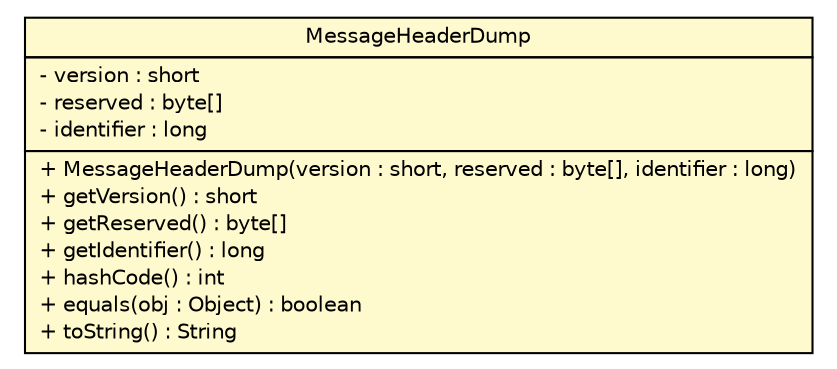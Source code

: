 #!/usr/local/bin/dot
#
# Class diagram 
# Generated by UMLGraph version R5_6 (http://www.umlgraph.org/)
#

digraph G {
	edge [fontname="Helvetica",fontsize=10,labelfontname="Helvetica",labelfontsize=10];
	node [fontname="Helvetica",fontsize=10,shape=plaintext];
	nodesep=0.25;
	ranksep=0.5;
	// org.ietf.nea.pa.attribute.util.MessageHeaderDump
	c37939 [label=<<table title="org.ietf.nea.pa.attribute.util.MessageHeaderDump" border="0" cellborder="1" cellspacing="0" cellpadding="2" port="p" bgcolor="lemonChiffon" href="./MessageHeaderDump.html">
		<tr><td><table border="0" cellspacing="0" cellpadding="1">
<tr><td align="center" balign="center"> MessageHeaderDump </td></tr>
		</table></td></tr>
		<tr><td><table border="0" cellspacing="0" cellpadding="1">
<tr><td align="left" balign="left"> - version : short </td></tr>
<tr><td align="left" balign="left"> - reserved : byte[] </td></tr>
<tr><td align="left" balign="left"> - identifier : long </td></tr>
		</table></td></tr>
		<tr><td><table border="0" cellspacing="0" cellpadding="1">
<tr><td align="left" balign="left"> + MessageHeaderDump(version : short, reserved : byte[], identifier : long) </td></tr>
<tr><td align="left" balign="left"> + getVersion() : short </td></tr>
<tr><td align="left" balign="left"> + getReserved() : byte[] </td></tr>
<tr><td align="left" balign="left"> + getIdentifier() : long </td></tr>
<tr><td align="left" balign="left"> + hashCode() : int </td></tr>
<tr><td align="left" balign="left"> + equals(obj : Object) : boolean </td></tr>
<tr><td align="left" balign="left"> + toString() : String </td></tr>
		</table></td></tr>
		</table>>, URL="./MessageHeaderDump.html", fontname="Helvetica", fontcolor="black", fontsize=10.0];
}

